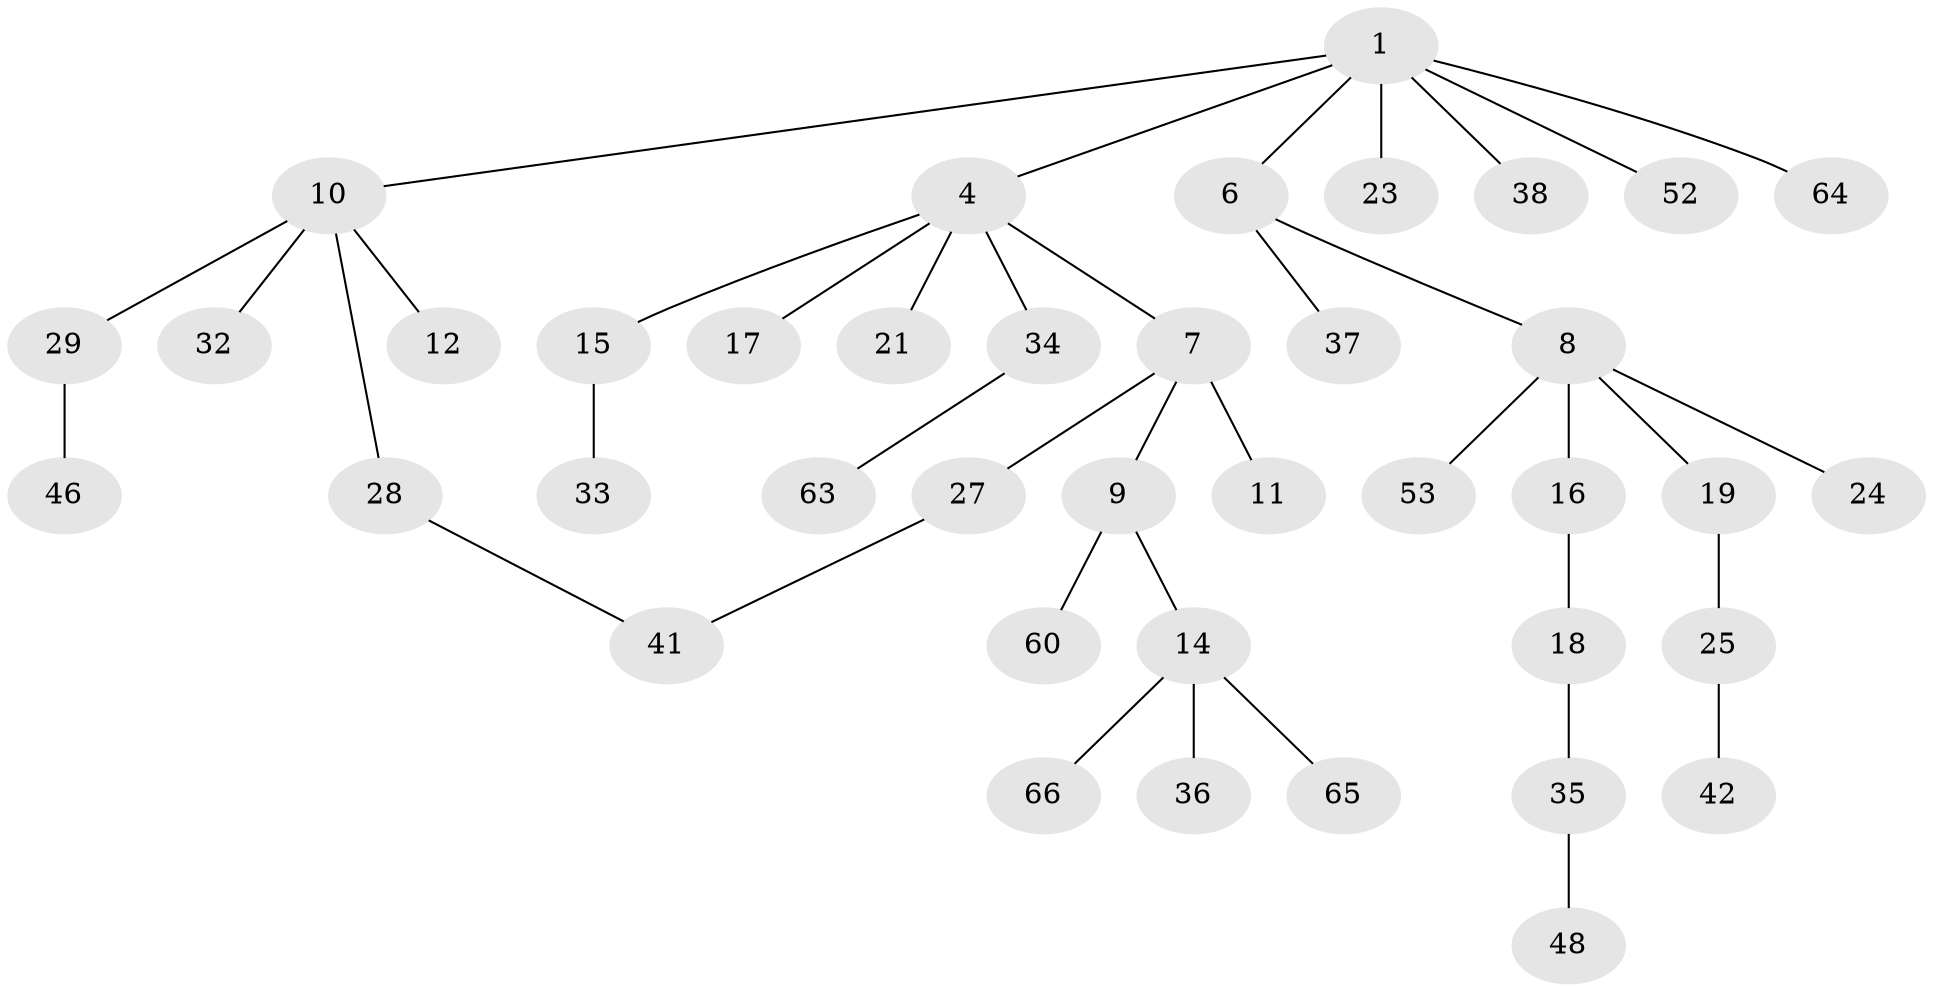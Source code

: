 // original degree distribution, {4: 0.07462686567164178, 2: 0.23880597014925373, 5: 0.04477611940298507, 3: 0.1044776119402985, 6: 0.029850746268656716, 1: 0.5074626865671642}
// Generated by graph-tools (version 1.1) at 2025/17/03/04/25 18:17:03]
// undirected, 40 vertices, 40 edges
graph export_dot {
graph [start="1"]
  node [color=gray90,style=filled];
  1 [super="+2+3"];
  4 [super="+13"];
  6;
  7 [super="+55+47"];
  8;
  9;
  10 [super="+20+44+22"];
  11 [super="+54"];
  12;
  14;
  15;
  16;
  17;
  18 [super="+51+62"];
  19;
  21 [super="+61+45"];
  23 [super="+26"];
  24 [super="+43"];
  25 [super="+57"];
  27 [super="+40+58"];
  28;
  29;
  32;
  33;
  34;
  35;
  36;
  37;
  38;
  41 [super="+59"];
  42 [super="+67"];
  46;
  48 [super="+56"];
  52;
  53;
  60;
  63;
  64;
  65;
  66;
  1 -- 38;
  1 -- 64;
  1 -- 10;
  1 -- 4;
  1 -- 52;
  1 -- 6;
  1 -- 23;
  4 -- 7;
  4 -- 15;
  4 -- 34;
  4 -- 17;
  4 -- 21;
  6 -- 8;
  6 -- 37;
  7 -- 9;
  7 -- 11;
  7 -- 27;
  8 -- 16;
  8 -- 19;
  8 -- 24;
  8 -- 53;
  9 -- 14;
  9 -- 60;
  10 -- 12;
  10 -- 28;
  10 -- 32;
  10 -- 29;
  14 -- 36;
  14 -- 65;
  14 -- 66;
  15 -- 33;
  16 -- 18;
  18 -- 35;
  19 -- 25;
  25 -- 42;
  27 -- 41;
  28 -- 41;
  29 -- 46;
  34 -- 63;
  35 -- 48;
}
